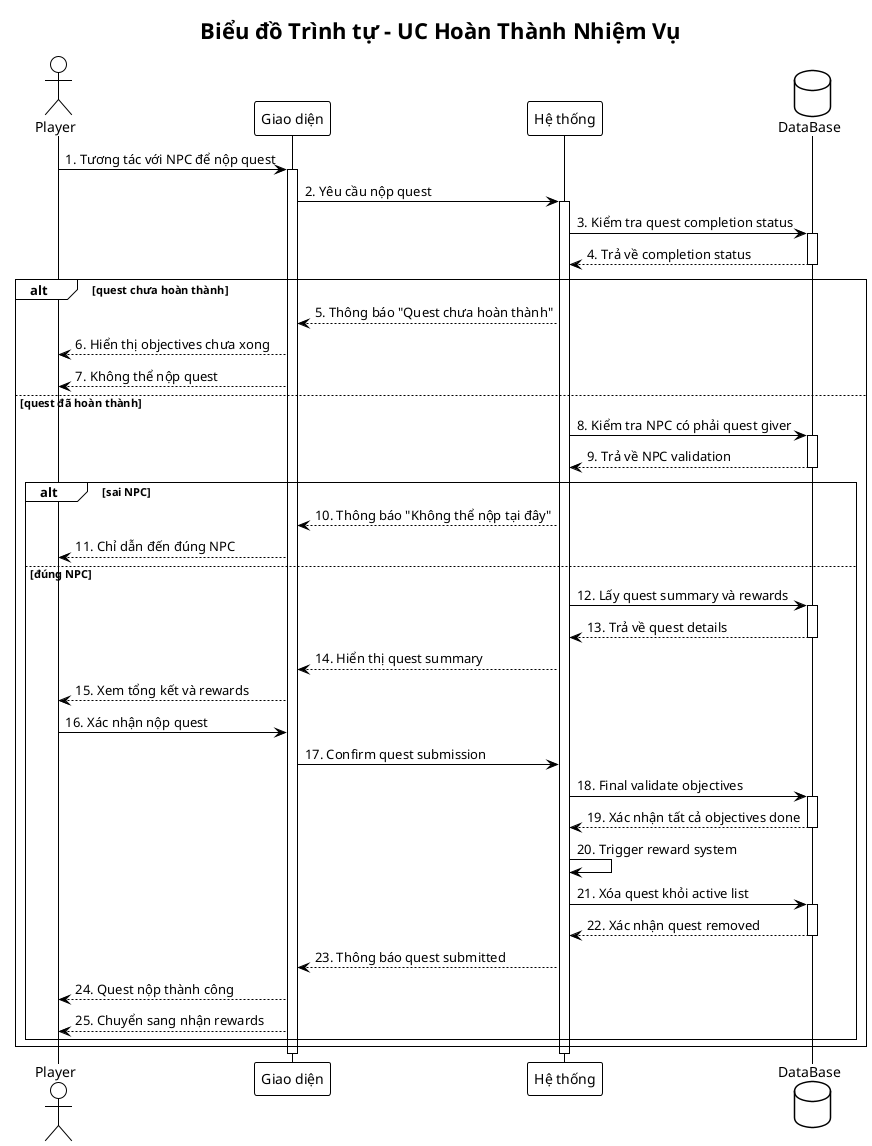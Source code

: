 @startuml Sequence_UC3_Hoan_Thanh_Nhiem_Vu
!theme plain

title Biểu đồ Trình tự - UC Hoàn Thành Nhiệm Vụ

actor Player
participant "Giao diện" as UI
participant "Hệ thống" as System
database "DataBase" as DB

Player -> UI: 1. Tương tác với NPC để nộp quest
activate UI
UI -> System: 2. Yêu cầu nộp quest
activate System

System -> DB: 3. Kiểm tra quest completion status
activate DB
DB --> System: 4. Trả về completion status
deactivate DB

alt quest chưa hoàn thành
    System --> UI: 5. Thông báo "Quest chưa hoàn thành"
    UI --> Player: 6. Hiển thị objectives chưa xong
    UI --> Player: 7. Không thể nộp quest
    
else quest đã hoàn thành
    System -> DB: 8. Kiểm tra NPC có phải quest giver
    activate DB
    DB --> System: 9. Trả về NPC validation
    deactivate DB
    
    alt sai NPC
        System --> UI: 10. Thông báo "Không thể nộp tại đây"
        UI --> Player: 11. Chỉ dẫn đến đúng NPC
        
    else đúng NPC
        System -> DB: 12. Lấy quest summary và rewards
        activate DB
        DB --> System: 13. Trả về quest details
        deactivate DB
        
        System --> UI: 14. Hiển thị quest summary
        UI --> Player: 15. Xem tổng kết và rewards
        
        Player -> UI: 16. Xác nhận nộp quest
        UI -> System: 17. Confirm quest submission
        
        System -> DB: 18. Final validate objectives
        activate DB
        DB --> System: 19. Xác nhận tất cả objectives done
        deactivate DB
        
        System -> System: 20. Trigger reward system
        
        System -> DB: 21. Xóa quest khỏi active list
        activate DB
        DB --> System: 22. Xác nhận quest removed
        deactivate DB
        
        System --> UI: 23. Thông báo quest submitted
        UI --> Player: 24. Quest nộp thành công
        UI --> Player: 25. Chuyển sang nhận rewards
    end
end

deactivate System
deactivate UI

@enduml


